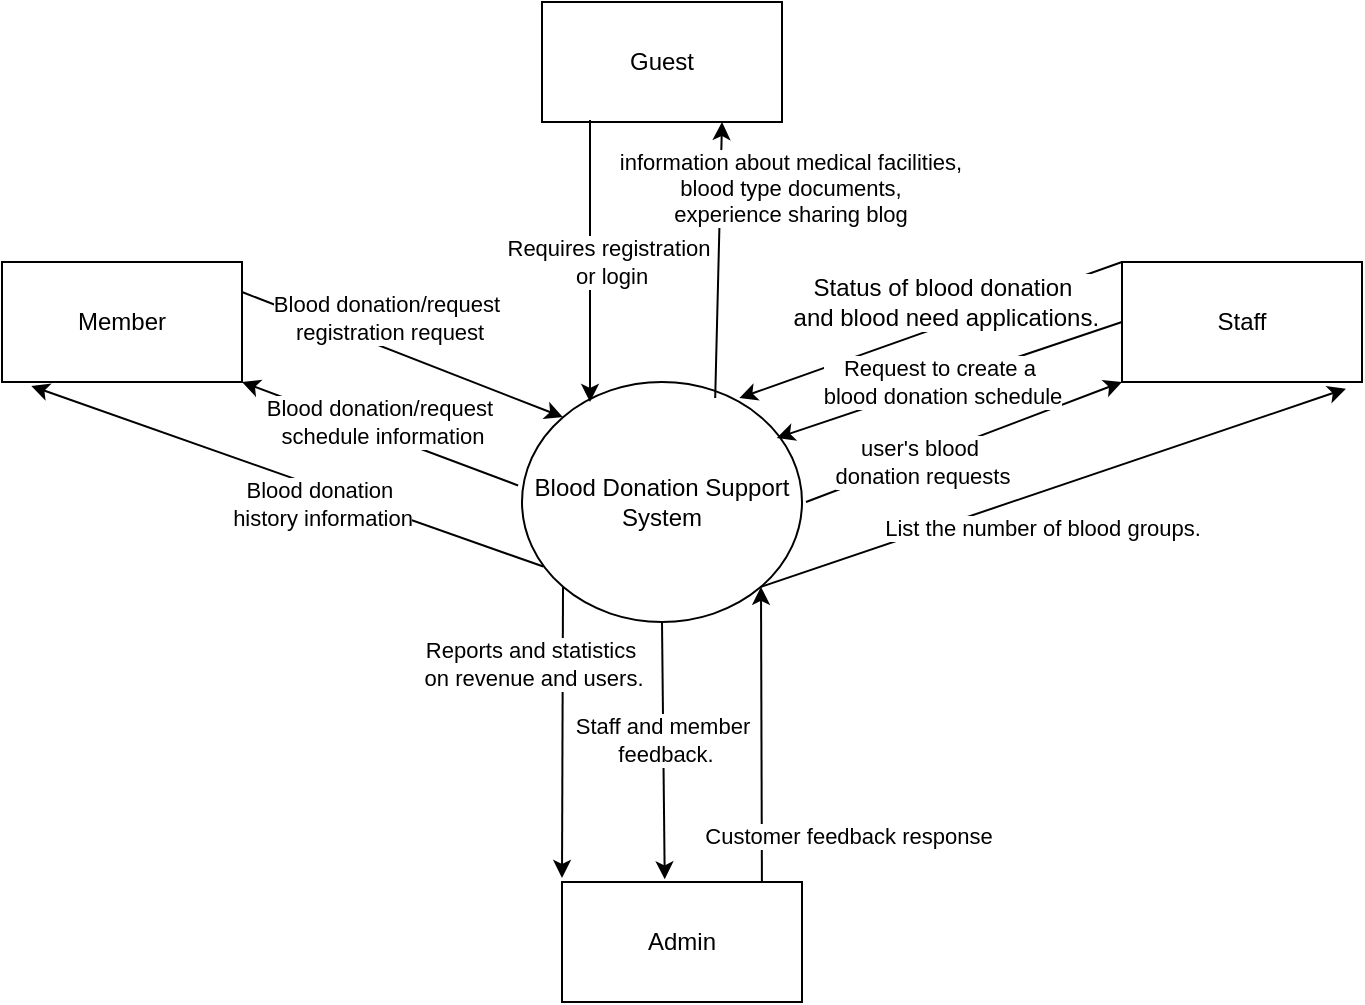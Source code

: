 <mxfile version="27.0.6">
  <diagram name="Trang-1" id="F4sz9MKST3dTjjMEhHXN">
    <mxGraphModel dx="786" dy="1633" grid="1" gridSize="10" guides="1" tooltips="1" connect="1" arrows="1" fold="1" page="1" pageScale="1" pageWidth="827" pageHeight="1169" math="0" shadow="0">
      <root>
        <mxCell id="0" />
        <mxCell id="1" parent="0" />
        <mxCell id="KFn7MSVlhM-9lN72IL1n-1" value="&lt;div&gt;Blood Donation Support System&lt;/div&gt;" style="ellipse;whiteSpace=wrap;html=1;" parent="1" vertex="1">
          <mxGeometry x="310" y="180" width="140" height="120" as="geometry" />
        </mxCell>
        <mxCell id="KFn7MSVlhM-9lN72IL1n-3" value="Guest" style="rounded=0;whiteSpace=wrap;html=1;" parent="1" vertex="1">
          <mxGeometry x="320" y="-10" width="120" height="60" as="geometry" />
        </mxCell>
        <mxCell id="KFn7MSVlhM-9lN72IL1n-4" value="Member" style="rounded=0;whiteSpace=wrap;html=1;" parent="1" vertex="1">
          <mxGeometry x="50" y="120" width="120" height="60" as="geometry" />
        </mxCell>
        <mxCell id="KFn7MSVlhM-9lN72IL1n-5" value="Staff" style="rounded=0;whiteSpace=wrap;html=1;" parent="1" vertex="1">
          <mxGeometry x="610" y="120" width="120" height="60" as="geometry" />
        </mxCell>
        <mxCell id="KFn7MSVlhM-9lN72IL1n-6" value="Admin" style="rounded=0;whiteSpace=wrap;html=1;" parent="1" vertex="1">
          <mxGeometry x="330" y="430" width="120" height="60" as="geometry" />
        </mxCell>
        <mxCell id="KFn7MSVlhM-9lN72IL1n-9" value="" style="endArrow=classic;html=1;rounded=0;entryX=0.75;entryY=1;entryDx=0;entryDy=0;exitX=0.69;exitY=0.067;exitDx=0;exitDy=0;exitPerimeter=0;" parent="1" source="KFn7MSVlhM-9lN72IL1n-1" target="KFn7MSVlhM-9lN72IL1n-3" edge="1">
          <mxGeometry width="50" height="50" relative="1" as="geometry">
            <mxPoint x="412.0" y="183.36" as="sourcePoint" />
            <mxPoint x="415.4" y="50" as="targetPoint" />
          </mxGeometry>
        </mxCell>
        <mxCell id="KFn7MSVlhM-9lN72IL1n-16" value="&lt;div&gt;information about medical facilities,&lt;/div&gt;&lt;div&gt;blood type documents,&lt;/div&gt;&lt;div&gt;experience sharing blog&lt;/div&gt;" style="edgeLabel;html=1;align=center;verticalAlign=middle;resizable=0;points=[];" parent="KFn7MSVlhM-9lN72IL1n-9" vertex="1" connectable="0">
          <mxGeometry x="0.286" y="-3" relative="1" as="geometry">
            <mxPoint x="32" y="-16" as="offset" />
          </mxGeometry>
        </mxCell>
        <mxCell id="KFn7MSVlhM-9lN72IL1n-12" value="" style="endArrow=classic;html=1;rounded=0;exitX=0.2;exitY=0.983;exitDx=0;exitDy=0;exitPerimeter=0;" parent="1" source="KFn7MSVlhM-9lN72IL1n-3" edge="1">
          <mxGeometry width="50" height="50" relative="1" as="geometry">
            <mxPoint x="380" y="270" as="sourcePoint" />
            <mxPoint x="344" y="190" as="targetPoint" />
          </mxGeometry>
        </mxCell>
        <mxCell id="KFn7MSVlhM-9lN72IL1n-13" value="Requires registration&lt;div&gt;&amp;nbsp;or login&lt;/div&gt;" style="edgeLabel;html=1;align=center;verticalAlign=middle;resizable=0;points=[];" parent="KFn7MSVlhM-9lN72IL1n-12" vertex="1" connectable="0">
          <mxGeometry x="-0.658" y="2" relative="1" as="geometry">
            <mxPoint x="7" y="47" as="offset" />
          </mxGeometry>
        </mxCell>
        <mxCell id="KFn7MSVlhM-9lN72IL1n-14" value="" style="endArrow=classic;html=1;rounded=0;exitX=1;exitY=0.25;exitDx=0;exitDy=0;entryX=0;entryY=0;entryDx=0;entryDy=0;" parent="1" source="KFn7MSVlhM-9lN72IL1n-4" target="KFn7MSVlhM-9lN72IL1n-1" edge="1">
          <mxGeometry width="50" height="50" relative="1" as="geometry">
            <mxPoint x="380" y="270" as="sourcePoint" />
            <mxPoint x="430" y="220" as="targetPoint" />
          </mxGeometry>
        </mxCell>
        <mxCell id="KFn7MSVlhM-9lN72IL1n-15" value="Blood donation/request&lt;div&gt;&amp;nbsp;registration request&lt;/div&gt;" style="edgeLabel;html=1;align=center;verticalAlign=middle;resizable=0;points=[];" parent="KFn7MSVlhM-9lN72IL1n-14" vertex="1" connectable="0">
          <mxGeometry x="-0.344" y="2" relative="1" as="geometry">
            <mxPoint x="18" y="-6" as="offset" />
          </mxGeometry>
        </mxCell>
        <mxCell id="KFn7MSVlhM-9lN72IL1n-17" value="" style="endArrow=classic;html=1;rounded=0;exitX=-0.014;exitY=0.431;exitDx=0;exitDy=0;exitPerimeter=0;entryX=1;entryY=1;entryDx=0;entryDy=0;" parent="1" source="KFn7MSVlhM-9lN72IL1n-1" target="KFn7MSVlhM-9lN72IL1n-4" edge="1">
          <mxGeometry width="50" height="50" relative="1" as="geometry">
            <mxPoint x="300" y="230" as="sourcePoint" />
            <mxPoint x="153" y="181" as="targetPoint" />
          </mxGeometry>
        </mxCell>
        <mxCell id="KFn7MSVlhM-9lN72IL1n-21" value="Blood donation/request&amp;nbsp;&lt;div&gt;schedule information&lt;/div&gt;" style="edgeLabel;html=1;align=center;verticalAlign=middle;resizable=0;points=[];" parent="KFn7MSVlhM-9lN72IL1n-17" vertex="1" connectable="0">
          <mxGeometry x="0.088" y="-2" relative="1" as="geometry">
            <mxPoint x="6" y="-2" as="offset" />
          </mxGeometry>
        </mxCell>
        <mxCell id="KFn7MSVlhM-9lN72IL1n-22" value="" style="endArrow=classic;html=1;rounded=0;exitX=0.076;exitY=0.769;exitDx=0;exitDy=0;exitPerimeter=0;entryX=0.122;entryY=1.033;entryDx=0;entryDy=0;entryPerimeter=0;" parent="1" source="KFn7MSVlhM-9lN72IL1n-1" target="KFn7MSVlhM-9lN72IL1n-4" edge="1">
          <mxGeometry width="50" height="50" relative="1" as="geometry">
            <mxPoint x="220" y="250" as="sourcePoint" />
            <mxPoint x="110" y="200" as="targetPoint" />
          </mxGeometry>
        </mxCell>
        <mxCell id="KFn7MSVlhM-9lN72IL1n-23" value="Blood donation&amp;nbsp;&lt;div&gt;history information&lt;/div&gt;" style="edgeLabel;html=1;align=center;verticalAlign=middle;resizable=0;points=[];" parent="KFn7MSVlhM-9lN72IL1n-22" vertex="1" connectable="0">
          <mxGeometry x="0.171" y="2" relative="1" as="geometry">
            <mxPoint x="40" y="19" as="offset" />
          </mxGeometry>
        </mxCell>
        <mxCell id="KFn7MSVlhM-9lN72IL1n-24" value="" style="endArrow=classic;html=1;rounded=0;entryX=0;entryY=1;entryDx=0;entryDy=0;" parent="1" target="KFn7MSVlhM-9lN72IL1n-5" edge="1">
          <mxGeometry width="50" height="50" relative="1" as="geometry">
            <mxPoint x="452" y="240" as="sourcePoint" />
            <mxPoint x="430" y="230" as="targetPoint" />
          </mxGeometry>
        </mxCell>
        <mxCell id="KFn7MSVlhM-9lN72IL1n-25" value="" style="endArrow=classic;html=1;rounded=0;entryX=0.776;entryY=0.067;entryDx=0;entryDy=0;entryPerimeter=0;exitX=0;exitY=0;exitDx=0;exitDy=0;" parent="1" source="KFn7MSVlhM-9lN72IL1n-5" target="KFn7MSVlhM-9lN72IL1n-1" edge="1">
          <mxGeometry width="50" height="50" relative="1" as="geometry">
            <mxPoint x="600" y="120" as="sourcePoint" />
            <mxPoint x="430" y="230" as="targetPoint" />
          </mxGeometry>
        </mxCell>
        <mxCell id="KFn7MSVlhM-9lN72IL1n-26" value="user&#39;s blood&amp;nbsp;&lt;div&gt;donation requests&lt;/div&gt;" style="edgeLabel;html=1;align=center;verticalAlign=middle;resizable=0;points=[];" parent="KFn7MSVlhM-9lN72IL1n-25" vertex="1" connectable="0">
          <mxGeometry x="-0.336" y="-3" relative="1" as="geometry">
            <mxPoint x="-36" y="80" as="offset" />
          </mxGeometry>
        </mxCell>
        <mxCell id="KFn7MSVlhM-9lN72IL1n-31" value="&lt;span style=&quot;font-size: 12px;&quot;&gt;Status of blood donation&lt;/span&gt;&lt;div&gt;&lt;span style=&quot;font-size: 12px;&quot;&gt;&amp;nbsp;and blood need applications.&lt;/span&gt;&lt;/div&gt;" style="edgeLabel;html=1;align=center;verticalAlign=middle;resizable=0;points=[];" parent="KFn7MSVlhM-9lN72IL1n-25" vertex="1" connectable="0">
          <mxGeometry x="-0.331" relative="1" as="geometry">
            <mxPoint x="-26" y="-3" as="offset" />
          </mxGeometry>
        </mxCell>
        <mxCell id="KFn7MSVlhM-9lN72IL1n-27" value="" style="endArrow=classic;html=1;rounded=0;exitX=0;exitY=0.5;exitDx=0;exitDy=0;entryX=0.91;entryY=0.233;entryDx=0;entryDy=0;entryPerimeter=0;" parent="1" source="KFn7MSVlhM-9lN72IL1n-5" target="KFn7MSVlhM-9lN72IL1n-1" edge="1">
          <mxGeometry width="50" height="50" relative="1" as="geometry">
            <mxPoint x="380" y="280" as="sourcePoint" />
            <mxPoint x="430" y="230" as="targetPoint" />
          </mxGeometry>
        </mxCell>
        <mxCell id="KFn7MSVlhM-9lN72IL1n-28" value="Request to create a&amp;nbsp;&lt;div&gt;blood donation schedule&lt;/div&gt;" style="edgeLabel;html=1;align=center;verticalAlign=middle;resizable=0;points=[];" parent="KFn7MSVlhM-9lN72IL1n-27" vertex="1" connectable="0">
          <mxGeometry x="0.315" y="-2" relative="1" as="geometry">
            <mxPoint x="24" y="-6" as="offset" />
          </mxGeometry>
        </mxCell>
        <mxCell id="KFn7MSVlhM-9lN72IL1n-32" value="" style="endArrow=classic;html=1;rounded=0;exitX=1;exitY=1;exitDx=0;exitDy=0;entryX=0.933;entryY=1.056;entryDx=0;entryDy=0;entryPerimeter=0;" parent="1" source="KFn7MSVlhM-9lN72IL1n-1" target="KFn7MSVlhM-9lN72IL1n-5" edge="1">
          <mxGeometry width="50" height="50" relative="1" as="geometry">
            <mxPoint x="460" y="280" as="sourcePoint" />
            <mxPoint x="720" y="230" as="targetPoint" />
          </mxGeometry>
        </mxCell>
        <mxCell id="KFn7MSVlhM-9lN72IL1n-33" value="List the number of blood groups." style="edgeLabel;html=1;align=center;verticalAlign=middle;resizable=0;points=[];" parent="KFn7MSVlhM-9lN72IL1n-32" vertex="1" connectable="0">
          <mxGeometry x="-0.395" relative="1" as="geometry">
            <mxPoint x="52" as="offset" />
          </mxGeometry>
        </mxCell>
        <mxCell id="KFn7MSVlhM-9lN72IL1n-41" value="" style="endArrow=classic;html=1;rounded=0;exitX=0;exitY=1;exitDx=0;exitDy=0;" parent="1" source="KFn7MSVlhM-9lN72IL1n-1" edge="1">
          <mxGeometry width="50" height="50" relative="1" as="geometry">
            <mxPoint x="380" y="280" as="sourcePoint" />
            <mxPoint x="330" y="428" as="targetPoint" />
          </mxGeometry>
        </mxCell>
        <mxCell id="KFn7MSVlhM-9lN72IL1n-42" value="Reports and statistics&lt;div&gt;&amp;nbsp;on revenue and users.&lt;/div&gt;" style="edgeLabel;html=1;align=center;verticalAlign=middle;resizable=0;points=[];" parent="KFn7MSVlhM-9lN72IL1n-41" vertex="1" connectable="0">
          <mxGeometry x="0.283" y="-4" relative="1" as="geometry">
            <mxPoint x="-12" y="-55" as="offset" />
          </mxGeometry>
        </mxCell>
        <mxCell id="KFn7MSVlhM-9lN72IL1n-43" value="" style="endArrow=classic;html=1;rounded=0;exitX=0.5;exitY=1;exitDx=0;exitDy=0;entryX=0.428;entryY=-0.022;entryDx=0;entryDy=0;entryPerimeter=0;" parent="1" source="KFn7MSVlhM-9lN72IL1n-1" target="KFn7MSVlhM-9lN72IL1n-6" edge="1">
          <mxGeometry width="50" height="50" relative="1" as="geometry">
            <mxPoint x="380" y="280" as="sourcePoint" />
            <mxPoint x="430" y="230" as="targetPoint" />
          </mxGeometry>
        </mxCell>
        <mxCell id="KFn7MSVlhM-9lN72IL1n-44" value="Staff and&amp;nbsp;&lt;span style=&quot;background-color: light-dark(#ffffff, var(--ge-dark-color, #121212)); color: light-dark(rgb(0, 0, 0), rgb(255, 255, 255));&quot;&gt;membe&lt;/span&gt;&lt;span style=&quot;background-color: light-dark(#ffffff, var(--ge-dark-color, #121212)); color: light-dark(rgb(0, 0, 0), rgb(255, 255, 255));&quot;&gt;r&lt;/span&gt;&lt;div&gt;&lt;span style=&quot;background-color: light-dark(#ffffff, var(--ge-dark-color, #121212)); color: light-dark(rgb(0, 0, 0), rgb(255, 255, 255));&quot;&gt;&amp;nbsp;feedback.&lt;/span&gt;&lt;/div&gt;" style="edgeLabel;html=1;align=center;verticalAlign=middle;resizable=0;points=[];" parent="KFn7MSVlhM-9lN72IL1n-43" vertex="1" connectable="0">
          <mxGeometry x="0.244" y="-2" relative="1" as="geometry">
            <mxPoint x="1" y="-21" as="offset" />
          </mxGeometry>
        </mxCell>
        <mxCell id="KFn7MSVlhM-9lN72IL1n-45" value="" style="endArrow=classic;html=1;rounded=0;exitX=0.833;exitY=0;exitDx=0;exitDy=0;entryX=1;entryY=1;entryDx=0;entryDy=0;exitPerimeter=0;" parent="1" source="KFn7MSVlhM-9lN72IL1n-6" target="KFn7MSVlhM-9lN72IL1n-1" edge="1">
          <mxGeometry width="50" height="50" relative="1" as="geometry">
            <mxPoint x="380" y="280" as="sourcePoint" />
            <mxPoint x="430" y="230" as="targetPoint" />
          </mxGeometry>
        </mxCell>
        <mxCell id="KFn7MSVlhM-9lN72IL1n-47" value="Customer feedback response" style="edgeLabel;html=1;align=center;verticalAlign=middle;resizable=0;points=[];" parent="KFn7MSVlhM-9lN72IL1n-45" vertex="1" connectable="0">
          <mxGeometry x="-0.359" y="3" relative="1" as="geometry">
            <mxPoint x="46" y="24" as="offset" />
          </mxGeometry>
        </mxCell>
      </root>
    </mxGraphModel>
  </diagram>
</mxfile>

